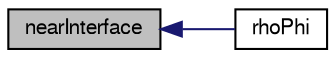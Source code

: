 digraph "nearInterface"
{
  bgcolor="transparent";
  edge [fontname="FreeSans",fontsize="10",labelfontname="FreeSans",labelfontsize="10"];
  node [fontname="FreeSans",fontsize="10",shape=record];
  rankdir="LR";
  Node47 [label="nearInterface",height=0.2,width=0.4,color="black", fillcolor="grey75", style="filled", fontcolor="black"];
  Node47 -> Node48 [dir="back",color="midnightblue",fontsize="10",style="solid",fontname="FreeSans"];
  Node48 [label="rhoPhi",height=0.2,width=0.4,color="black",URL="$a32078.html#a15a5895c5e56e788ff155b5c33641eb7"];
}
